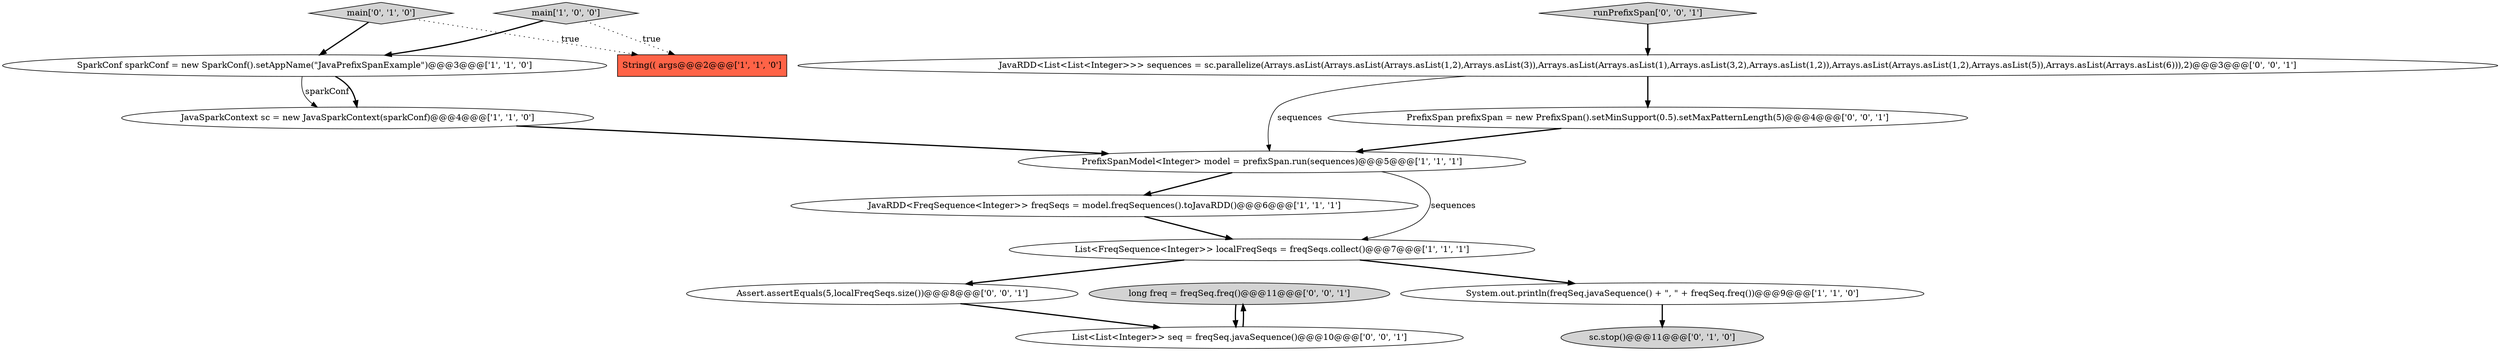 digraph {
15 [style = filled, label = "long freq = freqSeq.freq()@@@11@@@['0', '0', '1']", fillcolor = lightgray, shape = ellipse image = "AAA0AAABBB3BBB"];
2 [style = filled, label = "JavaSparkContext sc = new JavaSparkContext(sparkConf)@@@4@@@['1', '1', '0']", fillcolor = white, shape = ellipse image = "AAA0AAABBB1BBB"];
6 [style = filled, label = "System.out.println(freqSeq.javaSequence() + \", \" + freqSeq.freq())@@@9@@@['1', '1', '0']", fillcolor = white, shape = ellipse image = "AAA0AAABBB1BBB"];
7 [style = filled, label = "main['1', '0', '0']", fillcolor = lightgray, shape = diamond image = "AAA0AAABBB1BBB"];
3 [style = filled, label = "JavaRDD<FreqSequence<Integer>> freqSeqs = model.freqSequences().toJavaRDD()@@@6@@@['1', '1', '1']", fillcolor = white, shape = ellipse image = "AAA0AAABBB1BBB"];
0 [style = filled, label = "String(( args@@@2@@@['1', '1', '0']", fillcolor = tomato, shape = box image = "AAA0AAABBB1BBB"];
13 [style = filled, label = "List<List<Integer>> seq = freqSeq.javaSequence()@@@10@@@['0', '0', '1']", fillcolor = white, shape = ellipse image = "AAA0AAABBB3BBB"];
5 [style = filled, label = "PrefixSpanModel<Integer> model = prefixSpan.run(sequences)@@@5@@@['1', '1', '1']", fillcolor = white, shape = ellipse image = "AAA0AAABBB1BBB"];
11 [style = filled, label = "Assert.assertEquals(5,localFreqSeqs.size())@@@8@@@['0', '0', '1']", fillcolor = white, shape = ellipse image = "AAA0AAABBB3BBB"];
4 [style = filled, label = "SparkConf sparkConf = new SparkConf().setAppName(\"JavaPrefixSpanExample\")@@@3@@@['1', '1', '0']", fillcolor = white, shape = ellipse image = "AAA0AAABBB1BBB"];
1 [style = filled, label = "List<FreqSequence<Integer>> localFreqSeqs = freqSeqs.collect()@@@7@@@['1', '1', '1']", fillcolor = white, shape = ellipse image = "AAA0AAABBB1BBB"];
10 [style = filled, label = "JavaRDD<List<List<Integer>>> sequences = sc.parallelize(Arrays.asList(Arrays.asList(Arrays.asList(1,2),Arrays.asList(3)),Arrays.asList(Arrays.asList(1),Arrays.asList(3,2),Arrays.asList(1,2)),Arrays.asList(Arrays.asList(1,2),Arrays.asList(5)),Arrays.asList(Arrays.asList(6))),2)@@@3@@@['0', '0', '1']", fillcolor = white, shape = ellipse image = "AAA0AAABBB3BBB"];
9 [style = filled, label = "main['0', '1', '0']", fillcolor = lightgray, shape = diamond image = "AAA0AAABBB2BBB"];
14 [style = filled, label = "runPrefixSpan['0', '0', '1']", fillcolor = lightgray, shape = diamond image = "AAA0AAABBB3BBB"];
12 [style = filled, label = "PrefixSpan prefixSpan = new PrefixSpan().setMinSupport(0.5).setMaxPatternLength(5)@@@4@@@['0', '0', '1']", fillcolor = white, shape = ellipse image = "AAA0AAABBB3BBB"];
8 [style = filled, label = "sc.stop()@@@11@@@['0', '1', '0']", fillcolor = lightgray, shape = ellipse image = "AAA1AAABBB2BBB"];
15->13 [style = bold, label=""];
7->0 [style = dotted, label="true"];
12->5 [style = bold, label=""];
1->11 [style = bold, label=""];
5->3 [style = bold, label=""];
2->5 [style = bold, label=""];
13->15 [style = bold, label=""];
14->10 [style = bold, label=""];
7->4 [style = bold, label=""];
4->2 [style = solid, label="sparkConf"];
9->4 [style = bold, label=""];
5->1 [style = solid, label="sequences"];
1->6 [style = bold, label=""];
6->8 [style = bold, label=""];
9->0 [style = dotted, label="true"];
11->13 [style = bold, label=""];
3->1 [style = bold, label=""];
4->2 [style = bold, label=""];
10->5 [style = solid, label="sequences"];
10->12 [style = bold, label=""];
}
